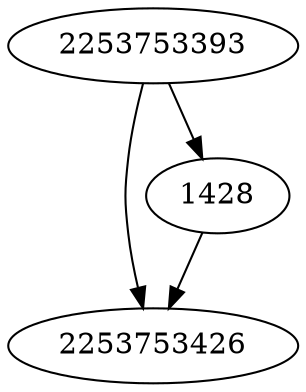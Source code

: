 strict digraph  {
2253753393;
2253753426;
1428;
2253753393 -> 1428;
2253753393 -> 2253753426;
1428 -> 2253753426;
}
